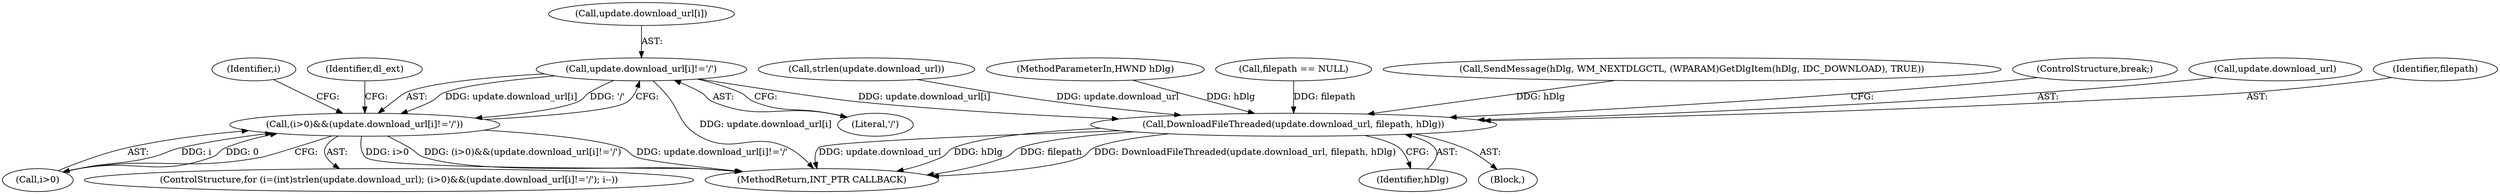 digraph "0_rufus_c3c39f7f8a11f612c4ebf7affce25ec6928eb1cb_1@API" {
"1000453" [label="(Call,update.download_url[i]!='/')"];
"1000449" [label="(Call,(i>0)&&(update.download_url[i]!='/'))"];
"1000499" [label="(Call,DownloadFileThreaded(update.download_url, filepath, hDlg))"];
"1000445" [label="(Call,strlen(update.download_url))"];
"1000108" [label="(MethodParameterIn,HWND hDlg)"];
"1000483" [label="(Call,filepath == NULL)"];
"1000490" [label="(Call,SendMessage(hDlg, WM_NEXTDLGCTL, (WPARAM)GetDlgItem(hDlg, IDC_DOWNLOAD), TRUE))"];
"1000459" [label="(Literal,'/')"];
"1000449" [label="(Call,(i>0)&&(update.download_url[i]!='/'))"];
"1000453" [label="(Call,update.download_url[i]!='/')"];
"1000450" [label="(Call,i>0)"];
"1000504" [label="(Identifier,hDlg)"];
"1000570" [label="(MethodReturn,INT_PTR CALLBACK)"];
"1000505" [label="(ControlStructure,break;)"];
"1000440" [label="(ControlStructure,for (i=(int)strlen(update.download_url); (i>0)&&(update.download_url[i]!='/'); i--))"];
"1000339" [label="(Block,)"];
"1000454" [label="(Call,update.download_url[i])"];
"1000499" [label="(Call,DownloadFileThreaded(update.download_url, filepath, hDlg))"];
"1000500" [label="(Call,update.download_url)"];
"1000461" [label="(Identifier,i)"];
"1000464" [label="(Identifier,dl_ext)"];
"1000503" [label="(Identifier,filepath)"];
"1000453" -> "1000449"  [label="AST: "];
"1000453" -> "1000459"  [label="CFG: "];
"1000454" -> "1000453"  [label="AST: "];
"1000459" -> "1000453"  [label="AST: "];
"1000449" -> "1000453"  [label="CFG: "];
"1000453" -> "1000570"  [label="DDG: update.download_url[i]"];
"1000453" -> "1000449"  [label="DDG: update.download_url[i]"];
"1000453" -> "1000449"  [label="DDG: '/'"];
"1000453" -> "1000499"  [label="DDG: update.download_url[i]"];
"1000449" -> "1000440"  [label="AST: "];
"1000449" -> "1000450"  [label="CFG: "];
"1000450" -> "1000449"  [label="AST: "];
"1000461" -> "1000449"  [label="CFG: "];
"1000464" -> "1000449"  [label="CFG: "];
"1000449" -> "1000570"  [label="DDG: i>0"];
"1000449" -> "1000570"  [label="DDG: (i>0)&&(update.download_url[i]!='/')"];
"1000449" -> "1000570"  [label="DDG: update.download_url[i]!='/'"];
"1000450" -> "1000449"  [label="DDG: i"];
"1000450" -> "1000449"  [label="DDG: 0"];
"1000499" -> "1000339"  [label="AST: "];
"1000499" -> "1000504"  [label="CFG: "];
"1000500" -> "1000499"  [label="AST: "];
"1000503" -> "1000499"  [label="AST: "];
"1000504" -> "1000499"  [label="AST: "];
"1000505" -> "1000499"  [label="CFG: "];
"1000499" -> "1000570"  [label="DDG: filepath"];
"1000499" -> "1000570"  [label="DDG: DownloadFileThreaded(update.download_url, filepath, hDlg)"];
"1000499" -> "1000570"  [label="DDG: update.download_url"];
"1000499" -> "1000570"  [label="DDG: hDlg"];
"1000445" -> "1000499"  [label="DDG: update.download_url"];
"1000483" -> "1000499"  [label="DDG: filepath"];
"1000490" -> "1000499"  [label="DDG: hDlg"];
"1000108" -> "1000499"  [label="DDG: hDlg"];
}
